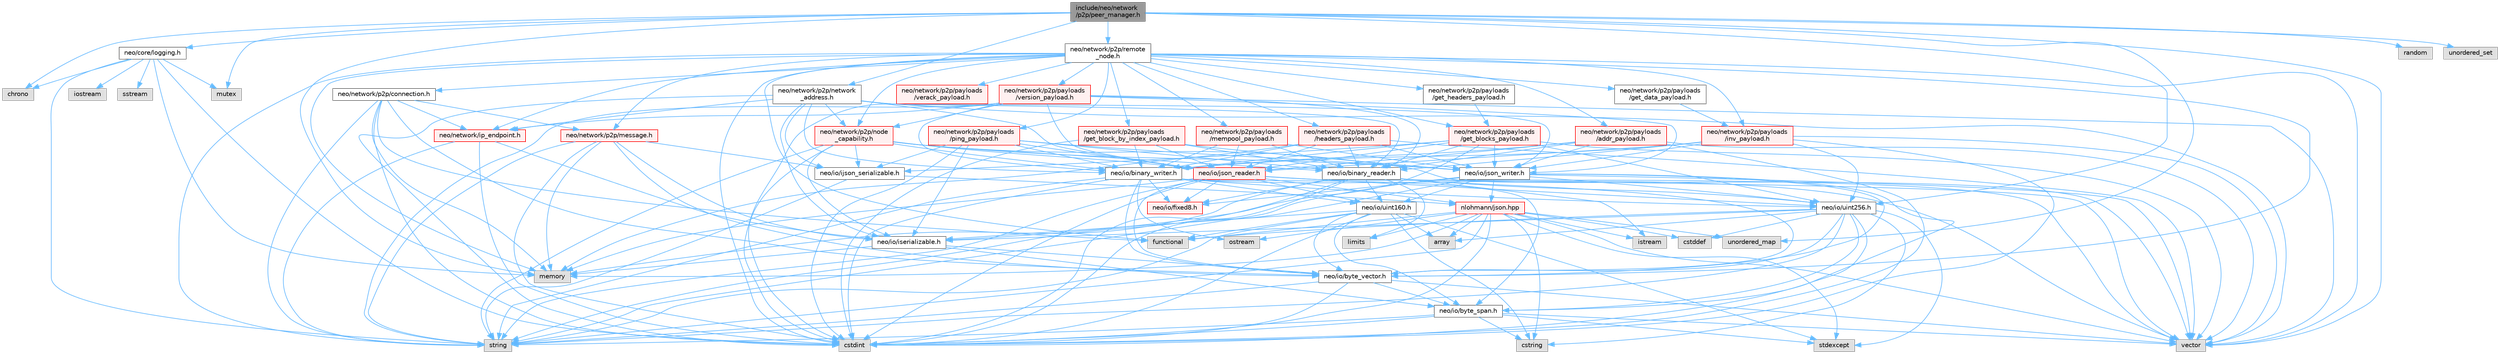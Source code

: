 digraph "include/neo/network/p2p/peer_manager.h"
{
 // LATEX_PDF_SIZE
  bgcolor="transparent";
  edge [fontname=Helvetica,fontsize=10,labelfontname=Helvetica,labelfontsize=10];
  node [fontname=Helvetica,fontsize=10,shape=box,height=0.2,width=0.4];
  Node1 [id="Node000001",label="include/neo/network\l/p2p/peer_manager.h",height=0.2,width=0.4,color="gray40", fillcolor="grey60", style="filled", fontcolor="black",tooltip=" "];
  Node1 -> Node2 [id="edge1_Node000001_Node000002",color="steelblue1",style="solid",tooltip=" "];
  Node2 [id="Node000002",label="neo/core/logging.h",height=0.2,width=0.4,color="grey40", fillcolor="white", style="filled",URL="$core_2logging_8h.html",tooltip=" "];
  Node2 -> Node3 [id="edge2_Node000002_Node000003",color="steelblue1",style="solid",tooltip=" "];
  Node3 [id="Node000003",label="chrono",height=0.2,width=0.4,color="grey60", fillcolor="#E0E0E0", style="filled",tooltip=" "];
  Node2 -> Node4 [id="edge3_Node000002_Node000004",color="steelblue1",style="solid",tooltip=" "];
  Node4 [id="Node000004",label="cstdint",height=0.2,width=0.4,color="grey60", fillcolor="#E0E0E0", style="filled",tooltip=" "];
  Node2 -> Node5 [id="edge4_Node000002_Node000005",color="steelblue1",style="solid",tooltip=" "];
  Node5 [id="Node000005",label="memory",height=0.2,width=0.4,color="grey60", fillcolor="#E0E0E0", style="filled",tooltip=" "];
  Node2 -> Node6 [id="edge5_Node000002_Node000006",color="steelblue1",style="solid",tooltip=" "];
  Node6 [id="Node000006",label="sstream",height=0.2,width=0.4,color="grey60", fillcolor="#E0E0E0", style="filled",tooltip=" "];
  Node2 -> Node7 [id="edge6_Node000002_Node000007",color="steelblue1",style="solid",tooltip=" "];
  Node7 [id="Node000007",label="string",height=0.2,width=0.4,color="grey60", fillcolor="#E0E0E0", style="filled",tooltip=" "];
  Node2 -> Node8 [id="edge7_Node000002_Node000008",color="steelblue1",style="solid",tooltip=" "];
  Node8 [id="Node000008",label="iostream",height=0.2,width=0.4,color="grey60", fillcolor="#E0E0E0", style="filled",tooltip=" "];
  Node2 -> Node9 [id="edge8_Node000002_Node000009",color="steelblue1",style="solid",tooltip=" "];
  Node9 [id="Node000009",label="mutex",height=0.2,width=0.4,color="grey60", fillcolor="#E0E0E0", style="filled",tooltip=" "];
  Node1 -> Node10 [id="edge9_Node000001_Node000010",color="steelblue1",style="solid",tooltip=" "];
  Node10 [id="Node000010",label="neo/io/uint256.h",height=0.2,width=0.4,color="grey40", fillcolor="white", style="filled",URL="$uint256_8h.html",tooltip=" "];
  Node10 -> Node11 [id="edge10_Node000010_Node000011",color="steelblue1",style="solid",tooltip=" "];
  Node11 [id="Node000011",label="neo/io/byte_span.h",height=0.2,width=0.4,color="grey40", fillcolor="white", style="filled",URL="$io_2byte__span_8h.html",tooltip=" "];
  Node11 -> Node4 [id="edge11_Node000011_Node000004",color="steelblue1",style="solid",tooltip=" "];
  Node11 -> Node12 [id="edge12_Node000011_Node000012",color="steelblue1",style="solid",tooltip=" "];
  Node12 [id="Node000012",label="cstring",height=0.2,width=0.4,color="grey60", fillcolor="#E0E0E0", style="filled",tooltip=" "];
  Node11 -> Node13 [id="edge13_Node000011_Node000013",color="steelblue1",style="solid",tooltip=" "];
  Node13 [id="Node000013",label="stdexcept",height=0.2,width=0.4,color="grey60", fillcolor="#E0E0E0", style="filled",tooltip=" "];
  Node11 -> Node7 [id="edge14_Node000011_Node000007",color="steelblue1",style="solid",tooltip=" "];
  Node11 -> Node14 [id="edge15_Node000011_Node000014",color="steelblue1",style="solid",tooltip=" "];
  Node14 [id="Node000014",label="vector",height=0.2,width=0.4,color="grey60", fillcolor="#E0E0E0", style="filled",tooltip=" "];
  Node10 -> Node15 [id="edge16_Node000010_Node000015",color="steelblue1",style="solid",tooltip=" "];
  Node15 [id="Node000015",label="neo/io/byte_vector.h",height=0.2,width=0.4,color="grey40", fillcolor="white", style="filled",URL="$io_2byte__vector_8h.html",tooltip=" "];
  Node15 -> Node11 [id="edge17_Node000015_Node000011",color="steelblue1",style="solid",tooltip=" "];
  Node15 -> Node4 [id="edge18_Node000015_Node000004",color="steelblue1",style="solid",tooltip=" "];
  Node15 -> Node7 [id="edge19_Node000015_Node000007",color="steelblue1",style="solid",tooltip=" "];
  Node15 -> Node14 [id="edge20_Node000015_Node000014",color="steelblue1",style="solid",tooltip=" "];
  Node10 -> Node16 [id="edge21_Node000010_Node000016",color="steelblue1",style="solid",tooltip=" "];
  Node16 [id="Node000016",label="neo/io/iserializable.h",height=0.2,width=0.4,color="grey40", fillcolor="white", style="filled",URL="$iserializable_8h.html",tooltip=" "];
  Node16 -> Node11 [id="edge22_Node000016_Node000011",color="steelblue1",style="solid",tooltip=" "];
  Node16 -> Node15 [id="edge23_Node000016_Node000015",color="steelblue1",style="solid",tooltip=" "];
  Node16 -> Node5 [id="edge24_Node000016_Node000005",color="steelblue1",style="solid",tooltip=" "];
  Node10 -> Node17 [id="edge25_Node000010_Node000017",color="steelblue1",style="solid",tooltip=" "];
  Node17 [id="Node000017",label="array",height=0.2,width=0.4,color="grey60", fillcolor="#E0E0E0", style="filled",tooltip=" "];
  Node10 -> Node18 [id="edge26_Node000010_Node000018",color="steelblue1",style="solid",tooltip=" "];
  Node18 [id="Node000018",label="cstddef",height=0.2,width=0.4,color="grey60", fillcolor="#E0E0E0", style="filled",tooltip=" "];
  Node10 -> Node4 [id="edge27_Node000010_Node000004",color="steelblue1",style="solid",tooltip=" "];
  Node10 -> Node12 [id="edge28_Node000010_Node000012",color="steelblue1",style="solid",tooltip=" "];
  Node10 -> Node19 [id="edge29_Node000010_Node000019",color="steelblue1",style="solid",tooltip=" "];
  Node19 [id="Node000019",label="functional",height=0.2,width=0.4,color="grey60", fillcolor="#E0E0E0", style="filled",tooltip=" "];
  Node10 -> Node13 [id="edge30_Node000010_Node000013",color="steelblue1",style="solid",tooltip=" "];
  Node10 -> Node7 [id="edge31_Node000010_Node000007",color="steelblue1",style="solid",tooltip=" "];
  Node1 -> Node20 [id="edge32_Node000001_Node000020",color="steelblue1",style="solid",tooltip=" "];
  Node20 [id="Node000020",label="neo/network/p2p/network\l_address.h",height=0.2,width=0.4,color="grey40", fillcolor="white", style="filled",URL="$p2p_2network__address_8h.html",tooltip=" "];
  Node20 -> Node21 [id="edge33_Node000020_Node000021",color="steelblue1",style="solid",tooltip=" "];
  Node21 [id="Node000021",label="neo/io/binary_reader.h",height=0.2,width=0.4,color="grey40", fillcolor="white", style="filled",URL="$binary__reader_8h.html",tooltip=" "];
  Node21 -> Node15 [id="edge34_Node000021_Node000015",color="steelblue1",style="solid",tooltip=" "];
  Node21 -> Node22 [id="edge35_Node000021_Node000022",color="steelblue1",style="solid",tooltip=" "];
  Node22 [id="Node000022",label="neo/io/fixed8.h",height=0.2,width=0.4,color="red", fillcolor="#FFF0F0", style="filled",URL="$io_2fixed8_8h.html",tooltip=" "];
  Node21 -> Node25 [id="edge36_Node000021_Node000025",color="steelblue1",style="solid",tooltip=" "];
  Node25 [id="Node000025",label="neo/io/uint160.h",height=0.2,width=0.4,color="grey40", fillcolor="white", style="filled",URL="$uint160_8h.html",tooltip=" "];
  Node25 -> Node11 [id="edge37_Node000025_Node000011",color="steelblue1",style="solid",tooltip=" "];
  Node25 -> Node15 [id="edge38_Node000025_Node000015",color="steelblue1",style="solid",tooltip=" "];
  Node25 -> Node16 [id="edge39_Node000025_Node000016",color="steelblue1",style="solid",tooltip=" "];
  Node25 -> Node17 [id="edge40_Node000025_Node000017",color="steelblue1",style="solid",tooltip=" "];
  Node25 -> Node4 [id="edge41_Node000025_Node000004",color="steelblue1",style="solid",tooltip=" "];
  Node25 -> Node12 [id="edge42_Node000025_Node000012",color="steelblue1",style="solid",tooltip=" "];
  Node25 -> Node19 [id="edge43_Node000025_Node000019",color="steelblue1",style="solid",tooltip=" "];
  Node25 -> Node13 [id="edge44_Node000025_Node000013",color="steelblue1",style="solid",tooltip=" "];
  Node25 -> Node7 [id="edge45_Node000025_Node000007",color="steelblue1",style="solid",tooltip=" "];
  Node21 -> Node10 [id="edge46_Node000021_Node000010",color="steelblue1",style="solid",tooltip=" "];
  Node21 -> Node4 [id="edge47_Node000021_Node000004",color="steelblue1",style="solid",tooltip=" "];
  Node21 -> Node26 [id="edge48_Node000021_Node000026",color="steelblue1",style="solid",tooltip=" "];
  Node26 [id="Node000026",label="istream",height=0.2,width=0.4,color="grey60", fillcolor="#E0E0E0", style="filled",tooltip=" "];
  Node21 -> Node24 [id="edge49_Node000021_Node000024",color="steelblue1",style="solid",tooltip=" "];
  Node24 [id="Node000024",label="limits",height=0.2,width=0.4,color="grey60", fillcolor="#E0E0E0", style="filled",tooltip=" "];
  Node21 -> Node5 [id="edge50_Node000021_Node000005",color="steelblue1",style="solid",tooltip=" "];
  Node21 -> Node7 [id="edge51_Node000021_Node000007",color="steelblue1",style="solid",tooltip=" "];
  Node21 -> Node14 [id="edge52_Node000021_Node000014",color="steelblue1",style="solid",tooltip=" "];
  Node20 -> Node27 [id="edge53_Node000020_Node000027",color="steelblue1",style="solid",tooltip=" "];
  Node27 [id="Node000027",label="neo/io/binary_writer.h",height=0.2,width=0.4,color="grey40", fillcolor="white", style="filled",URL="$binary__writer_8h.html",tooltip=" "];
  Node27 -> Node11 [id="edge54_Node000027_Node000011",color="steelblue1",style="solid",tooltip=" "];
  Node27 -> Node15 [id="edge55_Node000027_Node000015",color="steelblue1",style="solid",tooltip=" "];
  Node27 -> Node22 [id="edge56_Node000027_Node000022",color="steelblue1",style="solid",tooltip=" "];
  Node27 -> Node25 [id="edge57_Node000027_Node000025",color="steelblue1",style="solid",tooltip=" "];
  Node27 -> Node10 [id="edge58_Node000027_Node000010",color="steelblue1",style="solid",tooltip=" "];
  Node27 -> Node4 [id="edge59_Node000027_Node000004",color="steelblue1",style="solid",tooltip=" "];
  Node27 -> Node28 [id="edge60_Node000027_Node000028",color="steelblue1",style="solid",tooltip=" "];
  Node28 [id="Node000028",label="ostream",height=0.2,width=0.4,color="grey60", fillcolor="#E0E0E0", style="filled",tooltip=" "];
  Node27 -> Node7 [id="edge61_Node000027_Node000007",color="steelblue1",style="solid",tooltip=" "];
  Node27 -> Node14 [id="edge62_Node000027_Node000014",color="steelblue1",style="solid",tooltip=" "];
  Node20 -> Node29 [id="edge63_Node000020_Node000029",color="steelblue1",style="solid",tooltip=" "];
  Node29 [id="Node000029",label="neo/io/ijson_serializable.h",height=0.2,width=0.4,color="grey40", fillcolor="white", style="filled",URL="$ijson__serializable_8h.html",tooltip=" "];
  Node29 -> Node30 [id="edge64_Node000029_Node000030",color="steelblue1",style="solid",tooltip=" "];
  Node30 [id="Node000030",label="nlohmann/json.hpp",height=0.2,width=0.4,color="red", fillcolor="#FFF0F0", style="filled",URL="$json_8hpp.html",tooltip=" "];
  Node30 -> Node18 [id="edge65_Node000030_Node000018",color="steelblue1",style="solid",tooltip=" "];
  Node30 -> Node19 [id="edge66_Node000030_Node000019",color="steelblue1",style="solid",tooltip=" "];
  Node30 -> Node5 [id="edge67_Node000030_Node000005",color="steelblue1",style="solid",tooltip=" "];
  Node30 -> Node7 [id="edge68_Node000030_Node000007",color="steelblue1",style="solid",tooltip=" "];
  Node30 -> Node14 [id="edge69_Node000030_Node000014",color="steelblue1",style="solid",tooltip=" "];
  Node30 -> Node17 [id="edge70_Node000030_Node000017",color="steelblue1",style="solid",tooltip=" "];
  Node30 -> Node40 [id="edge71_Node000030_Node000040",color="steelblue1",style="solid",tooltip=" "];
  Node40 [id="Node000040",label="unordered_map",height=0.2,width=0.4,color="grey60", fillcolor="#E0E0E0", style="filled",tooltip=" "];
  Node30 -> Node13 [id="edge72_Node000030_Node000013",color="steelblue1",style="solid",tooltip=" "];
  Node30 -> Node4 [id="edge73_Node000030_Node000004",color="steelblue1",style="solid",tooltip=" "];
  Node30 -> Node24 [id="edge74_Node000030_Node000024",color="steelblue1",style="solid",tooltip=" "];
  Node30 -> Node12 [id="edge75_Node000030_Node000012",color="steelblue1",style="solid",tooltip=" "];
  Node30 -> Node26 [id="edge76_Node000030_Node000026",color="steelblue1",style="solid",tooltip=" "];
  Node30 -> Node28 [id="edge77_Node000030_Node000028",color="steelblue1",style="solid",tooltip=" "];
  Node29 -> Node7 [id="edge78_Node000029_Node000007",color="steelblue1",style="solid",tooltip=" "];
  Node20 -> Node16 [id="edge79_Node000020_Node000016",color="steelblue1",style="solid",tooltip=" "];
  Node20 -> Node53 [id="edge80_Node000020_Node000053",color="steelblue1",style="solid",tooltip=" "];
  Node53 [id="Node000053",label="neo/io/json_reader.h",height=0.2,width=0.4,color="red", fillcolor="#FFF0F0", style="filled",URL="$json__reader_8h.html",tooltip=" "];
  Node53 -> Node15 [id="edge81_Node000053_Node000015",color="steelblue1",style="solid",tooltip=" "];
  Node53 -> Node22 [id="edge82_Node000053_Node000022",color="steelblue1",style="solid",tooltip=" "];
  Node53 -> Node25 [id="edge83_Node000053_Node000025",color="steelblue1",style="solid",tooltip=" "];
  Node53 -> Node10 [id="edge84_Node000053_Node000010",color="steelblue1",style="solid",tooltip=" "];
  Node53 -> Node4 [id="edge85_Node000053_Node000004",color="steelblue1",style="solid",tooltip=" "];
  Node53 -> Node5 [id="edge86_Node000053_Node000005",color="steelblue1",style="solid",tooltip=" "];
  Node53 -> Node30 [id="edge87_Node000053_Node000030",color="steelblue1",style="solid",tooltip=" "];
  Node53 -> Node7 [id="edge88_Node000053_Node000007",color="steelblue1",style="solid",tooltip=" "];
  Node53 -> Node14 [id="edge89_Node000053_Node000014",color="steelblue1",style="solid",tooltip=" "];
  Node20 -> Node55 [id="edge90_Node000020_Node000055",color="steelblue1",style="solid",tooltip=" "];
  Node55 [id="Node000055",label="neo/io/json_writer.h",height=0.2,width=0.4,color="grey40", fillcolor="white", style="filled",URL="$json__writer_8h.html",tooltip=" "];
  Node55 -> Node11 [id="edge91_Node000055_Node000011",color="steelblue1",style="solid",tooltip=" "];
  Node55 -> Node15 [id="edge92_Node000055_Node000015",color="steelblue1",style="solid",tooltip=" "];
  Node55 -> Node22 [id="edge93_Node000055_Node000022",color="steelblue1",style="solid",tooltip=" "];
  Node55 -> Node25 [id="edge94_Node000055_Node000025",color="steelblue1",style="solid",tooltip=" "];
  Node55 -> Node10 [id="edge95_Node000055_Node000010",color="steelblue1",style="solid",tooltip=" "];
  Node55 -> Node4 [id="edge96_Node000055_Node000004",color="steelblue1",style="solid",tooltip=" "];
  Node55 -> Node30 [id="edge97_Node000055_Node000030",color="steelblue1",style="solid",tooltip=" "];
  Node55 -> Node7 [id="edge98_Node000055_Node000007",color="steelblue1",style="solid",tooltip=" "];
  Node55 -> Node14 [id="edge99_Node000055_Node000014",color="steelblue1",style="solid",tooltip=" "];
  Node20 -> Node56 [id="edge100_Node000020_Node000056",color="steelblue1",style="solid",tooltip=" "];
  Node56 [id="Node000056",label="neo/network/ip_endpoint.h",height=0.2,width=0.4,color="red", fillcolor="#FFF0F0", style="filled",URL="$ip__endpoint_8h.html",tooltip=" "];
  Node56 -> Node16 [id="edge101_Node000056_Node000016",color="steelblue1",style="solid",tooltip=" "];
  Node56 -> Node4 [id="edge102_Node000056_Node000004",color="steelblue1",style="solid",tooltip=" "];
  Node56 -> Node7 [id="edge103_Node000056_Node000007",color="steelblue1",style="solid",tooltip=" "];
  Node20 -> Node58 [id="edge104_Node000020_Node000058",color="steelblue1",style="solid",tooltip=" "];
  Node58 [id="Node000058",label="neo/network/p2p/node\l_capability.h",height=0.2,width=0.4,color="red", fillcolor="#FFF0F0", style="filled",URL="$node__capability_8h.html",tooltip=" "];
  Node58 -> Node21 [id="edge105_Node000058_Node000021",color="steelblue1",style="solid",tooltip=" "];
  Node58 -> Node27 [id="edge106_Node000058_Node000027",color="steelblue1",style="solid",tooltip=" "];
  Node58 -> Node29 [id="edge107_Node000058_Node000029",color="steelblue1",style="solid",tooltip=" "];
  Node58 -> Node16 [id="edge108_Node000058_Node000016",color="steelblue1",style="solid",tooltip=" "];
  Node58 -> Node53 [id="edge109_Node000058_Node000053",color="steelblue1",style="solid",tooltip=" "];
  Node58 -> Node55 [id="edge110_Node000058_Node000055",color="steelblue1",style="solid",tooltip=" "];
  Node58 -> Node4 [id="edge111_Node000058_Node000004",color="steelblue1",style="solid",tooltip=" "];
  Node58 -> Node7 [id="edge112_Node000058_Node000007",color="steelblue1",style="solid",tooltip=" "];
  Node58 -> Node14 [id="edge113_Node000058_Node000014",color="steelblue1",style="solid",tooltip=" "];
  Node20 -> Node4 [id="edge114_Node000020_Node000004",color="steelblue1",style="solid",tooltip=" "];
  Node20 -> Node14 [id="edge115_Node000020_Node000014",color="steelblue1",style="solid",tooltip=" "];
  Node1 -> Node60 [id="edge116_Node000001_Node000060",color="steelblue1",style="solid",tooltip=" "];
  Node60 [id="Node000060",label="neo/network/p2p/remote\l_node.h",height=0.2,width=0.4,color="grey40", fillcolor="white", style="filled",URL="$remote__node_8h.html",tooltip=" "];
  Node60 -> Node15 [id="edge117_Node000060_Node000015",color="steelblue1",style="solid",tooltip=" "];
  Node60 -> Node56 [id="edge118_Node000060_Node000056",color="steelblue1",style="solid",tooltip=" "];
  Node60 -> Node61 [id="edge119_Node000060_Node000061",color="steelblue1",style="solid",tooltip=" "];
  Node61 [id="Node000061",label="neo/network/p2p/connection.h",height=0.2,width=0.4,color="grey40", fillcolor="white", style="filled",URL="$connection_8h.html",tooltip=" "];
  Node61 -> Node15 [id="edge120_Node000061_Node000015",color="steelblue1",style="solid",tooltip=" "];
  Node61 -> Node56 [id="edge121_Node000061_Node000056",color="steelblue1",style="solid",tooltip=" "];
  Node61 -> Node62 [id="edge122_Node000061_Node000062",color="steelblue1",style="solid",tooltip=" "];
  Node62 [id="Node000062",label="neo/network/p2p/message.h",height=0.2,width=0.4,color="red", fillcolor="#FFF0F0", style="filled",URL="$message_8h.html",tooltip=" "];
  Node62 -> Node15 [id="edge123_Node000062_Node000015",color="steelblue1",style="solid",tooltip=" "];
  Node62 -> Node29 [id="edge124_Node000062_Node000029",color="steelblue1",style="solid",tooltip=" "];
  Node62 -> Node16 [id="edge125_Node000062_Node000016",color="steelblue1",style="solid",tooltip=" "];
  Node62 -> Node4 [id="edge126_Node000062_Node000004",color="steelblue1",style="solid",tooltip=" "];
  Node62 -> Node5 [id="edge127_Node000062_Node000005",color="steelblue1",style="solid",tooltip=" "];
  Node62 -> Node7 [id="edge128_Node000062_Node000007",color="steelblue1",style="solid",tooltip=" "];
  Node61 -> Node4 [id="edge129_Node000061_Node000004",color="steelblue1",style="solid",tooltip=" "];
  Node61 -> Node19 [id="edge130_Node000061_Node000019",color="steelblue1",style="solid",tooltip=" "];
  Node61 -> Node5 [id="edge131_Node000061_Node000005",color="steelblue1",style="solid",tooltip=" "];
  Node61 -> Node7 [id="edge132_Node000061_Node000007",color="steelblue1",style="solid",tooltip=" "];
  Node60 -> Node62 [id="edge133_Node000060_Node000062",color="steelblue1",style="solid",tooltip=" "];
  Node60 -> Node58 [id="edge134_Node000060_Node000058",color="steelblue1",style="solid",tooltip=" "];
  Node60 -> Node65 [id="edge135_Node000060_Node000065",color="steelblue1",style="solid",tooltip=" "];
  Node65 [id="Node000065",label="neo/network/p2p/payloads\l/addr_payload.h",height=0.2,width=0.4,color="red", fillcolor="#FFF0F0", style="filled",URL="$addr__payload_8h.html",tooltip=" "];
  Node65 -> Node21 [id="edge136_Node000065_Node000021",color="steelblue1",style="solid",tooltip=" "];
  Node65 -> Node27 [id="edge137_Node000065_Node000027",color="steelblue1",style="solid",tooltip=" "];
  Node65 -> Node53 [id="edge138_Node000065_Node000053",color="steelblue1",style="solid",tooltip=" "];
  Node65 -> Node55 [id="edge139_Node000065_Node000055",color="steelblue1",style="solid",tooltip=" "];
  Node65 -> Node4 [id="edge140_Node000065_Node000004",color="steelblue1",style="solid",tooltip=" "];
  Node65 -> Node14 [id="edge141_Node000065_Node000014",color="steelblue1",style="solid",tooltip=" "];
  Node60 -> Node68 [id="edge142_Node000060_Node000068",color="steelblue1",style="solid",tooltip=" "];
  Node68 [id="Node000068",label="neo/network/p2p/payloads\l/get_block_by_index_payload.h",height=0.2,width=0.4,color="red", fillcolor="#FFF0F0", style="filled",URL="$get__block__by__index__payload_8h.html",tooltip=" "];
  Node68 -> Node21 [id="edge143_Node000068_Node000021",color="steelblue1",style="solid",tooltip=" "];
  Node68 -> Node27 [id="edge144_Node000068_Node000027",color="steelblue1",style="solid",tooltip=" "];
  Node68 -> Node53 [id="edge145_Node000068_Node000053",color="steelblue1",style="solid",tooltip=" "];
  Node68 -> Node55 [id="edge146_Node000068_Node000055",color="steelblue1",style="solid",tooltip=" "];
  Node68 -> Node4 [id="edge147_Node000068_Node000004",color="steelblue1",style="solid",tooltip=" "];
  Node60 -> Node69 [id="edge148_Node000060_Node000069",color="steelblue1",style="solid",tooltip=" "];
  Node69 [id="Node000069",label="neo/network/p2p/payloads\l/get_blocks_payload.h",height=0.2,width=0.4,color="red", fillcolor="#FFF0F0", style="filled",URL="$get__blocks__payload_8h.html",tooltip=" "];
  Node69 -> Node21 [id="edge149_Node000069_Node000021",color="steelblue1",style="solid",tooltip=" "];
  Node69 -> Node27 [id="edge150_Node000069_Node000027",color="steelblue1",style="solid",tooltip=" "];
  Node69 -> Node29 [id="edge151_Node000069_Node000029",color="steelblue1",style="solid",tooltip=" "];
  Node69 -> Node16 [id="edge152_Node000069_Node000016",color="steelblue1",style="solid",tooltip=" "];
  Node69 -> Node53 [id="edge153_Node000069_Node000053",color="steelblue1",style="solid",tooltip=" "];
  Node69 -> Node55 [id="edge154_Node000069_Node000055",color="steelblue1",style="solid",tooltip=" "];
  Node69 -> Node10 [id="edge155_Node000069_Node000010",color="steelblue1",style="solid",tooltip=" "];
  Node69 -> Node14 [id="edge156_Node000069_Node000014",color="steelblue1",style="solid",tooltip=" "];
  Node60 -> Node70 [id="edge157_Node000060_Node000070",color="steelblue1",style="solid",tooltip=" "];
  Node70 [id="Node000070",label="neo/network/p2p/payloads\l/get_data_payload.h",height=0.2,width=0.4,color="grey40", fillcolor="white", style="filled",URL="$get__data__payload_8h.html",tooltip=" "];
  Node70 -> Node71 [id="edge158_Node000070_Node000071",color="steelblue1",style="solid",tooltip=" "];
  Node71 [id="Node000071",label="neo/network/p2p/payloads\l/inv_payload.h",height=0.2,width=0.4,color="red", fillcolor="#FFF0F0", style="filled",URL="$inv__payload_8h.html",tooltip=" "];
  Node71 -> Node21 [id="edge159_Node000071_Node000021",color="steelblue1",style="solid",tooltip=" "];
  Node71 -> Node27 [id="edge160_Node000071_Node000027",color="steelblue1",style="solid",tooltip=" "];
  Node71 -> Node53 [id="edge161_Node000071_Node000053",color="steelblue1",style="solid",tooltip=" "];
  Node71 -> Node55 [id="edge162_Node000071_Node000055",color="steelblue1",style="solid",tooltip=" "];
  Node71 -> Node10 [id="edge163_Node000071_Node000010",color="steelblue1",style="solid",tooltip=" "];
  Node71 -> Node4 [id="edge164_Node000071_Node000004",color="steelblue1",style="solid",tooltip=" "];
  Node71 -> Node14 [id="edge165_Node000071_Node000014",color="steelblue1",style="solid",tooltip=" "];
  Node60 -> Node74 [id="edge166_Node000060_Node000074",color="steelblue1",style="solid",tooltip=" "];
  Node74 [id="Node000074",label="neo/network/p2p/payloads\l/get_headers_payload.h",height=0.2,width=0.4,color="grey40", fillcolor="white", style="filled",URL="$get__headers__payload_8h.html",tooltip=" "];
  Node74 -> Node69 [id="edge167_Node000074_Node000069",color="steelblue1",style="solid",tooltip=" "];
  Node60 -> Node75 [id="edge168_Node000060_Node000075",color="steelblue1",style="solid",tooltip=" "];
  Node75 [id="Node000075",label="neo/network/p2p/payloads\l/headers_payload.h",height=0.2,width=0.4,color="red", fillcolor="#FFF0F0", style="filled",URL="$headers__payload_8h.html",tooltip=" "];
  Node75 -> Node21 [id="edge169_Node000075_Node000021",color="steelblue1",style="solid",tooltip=" "];
  Node75 -> Node27 [id="edge170_Node000075_Node000027",color="steelblue1",style="solid",tooltip=" "];
  Node75 -> Node53 [id="edge171_Node000075_Node000053",color="steelblue1",style="solid",tooltip=" "];
  Node75 -> Node55 [id="edge172_Node000075_Node000055",color="steelblue1",style="solid",tooltip=" "];
  Node75 -> Node5 [id="edge173_Node000075_Node000005",color="steelblue1",style="solid",tooltip=" "];
  Node75 -> Node14 [id="edge174_Node000075_Node000014",color="steelblue1",style="solid",tooltip=" "];
  Node60 -> Node71 [id="edge175_Node000060_Node000071",color="steelblue1",style="solid",tooltip=" "];
  Node60 -> Node78 [id="edge176_Node000060_Node000078",color="steelblue1",style="solid",tooltip=" "];
  Node78 [id="Node000078",label="neo/network/p2p/payloads\l/mempool_payload.h",height=0.2,width=0.4,color="red", fillcolor="#FFF0F0", style="filled",URL="$mempool__payload_8h.html",tooltip=" "];
  Node78 -> Node21 [id="edge177_Node000078_Node000021",color="steelblue1",style="solid",tooltip=" "];
  Node78 -> Node27 [id="edge178_Node000078_Node000027",color="steelblue1",style="solid",tooltip=" "];
  Node78 -> Node53 [id="edge179_Node000078_Node000053",color="steelblue1",style="solid",tooltip=" "];
  Node78 -> Node55 [id="edge180_Node000078_Node000055",color="steelblue1",style="solid",tooltip=" "];
  Node60 -> Node79 [id="edge181_Node000060_Node000079",color="steelblue1",style="solid",tooltip=" "];
  Node79 [id="Node000079",label="neo/network/p2p/payloads\l/ping_payload.h",height=0.2,width=0.4,color="red", fillcolor="#FFF0F0", style="filled",URL="$ping__payload_8h.html",tooltip=" "];
  Node79 -> Node21 [id="edge182_Node000079_Node000021",color="steelblue1",style="solid",tooltip=" "];
  Node79 -> Node27 [id="edge183_Node000079_Node000027",color="steelblue1",style="solid",tooltip=" "];
  Node79 -> Node29 [id="edge184_Node000079_Node000029",color="steelblue1",style="solid",tooltip=" "];
  Node79 -> Node16 [id="edge185_Node000079_Node000016",color="steelblue1",style="solid",tooltip=" "];
  Node79 -> Node53 [id="edge186_Node000079_Node000053",color="steelblue1",style="solid",tooltip=" "];
  Node79 -> Node55 [id="edge187_Node000079_Node000055",color="steelblue1",style="solid",tooltip=" "];
  Node79 -> Node4 [id="edge188_Node000079_Node000004",color="steelblue1",style="solid",tooltip=" "];
  Node60 -> Node80 [id="edge189_Node000060_Node000080",color="steelblue1",style="solid",tooltip=" "];
  Node80 [id="Node000080",label="neo/network/p2p/payloads\l/verack_payload.h",height=0.2,width=0.4,color="red", fillcolor="#FFF0F0", style="filled",URL="$verack__payload_8h.html",tooltip=" "];
  Node60 -> Node81 [id="edge190_Node000060_Node000081",color="steelblue1",style="solid",tooltip=" "];
  Node81 [id="Node000081",label="neo/network/p2p/payloads\l/version_payload.h",height=0.2,width=0.4,color="red", fillcolor="#FFF0F0", style="filled",URL="$version__payload_8h.html",tooltip=" "];
  Node81 -> Node21 [id="edge191_Node000081_Node000021",color="steelblue1",style="solid",tooltip=" "];
  Node81 -> Node27 [id="edge192_Node000081_Node000027",color="steelblue1",style="solid",tooltip=" "];
  Node81 -> Node53 [id="edge193_Node000081_Node000053",color="steelblue1",style="solid",tooltip=" "];
  Node81 -> Node55 [id="edge194_Node000081_Node000055",color="steelblue1",style="solid",tooltip=" "];
  Node81 -> Node56 [id="edge195_Node000081_Node000056",color="steelblue1",style="solid",tooltip=" "];
  Node81 -> Node58 [id="edge196_Node000081_Node000058",color="steelblue1",style="solid",tooltip=" "];
  Node81 -> Node4 [id="edge197_Node000081_Node000004",color="steelblue1",style="solid",tooltip=" "];
  Node81 -> Node7 [id="edge198_Node000081_Node000007",color="steelblue1",style="solid",tooltip=" "];
  Node81 -> Node14 [id="edge199_Node000081_Node000014",color="steelblue1",style="solid",tooltip=" "];
  Node60 -> Node4 [id="edge200_Node000060_Node000004",color="steelblue1",style="solid",tooltip=" "];
  Node60 -> Node19 [id="edge201_Node000060_Node000019",color="steelblue1",style="solid",tooltip=" "];
  Node60 -> Node5 [id="edge202_Node000060_Node000005",color="steelblue1",style="solid",tooltip=" "];
  Node60 -> Node7 [id="edge203_Node000060_Node000007",color="steelblue1",style="solid",tooltip=" "];
  Node60 -> Node14 [id="edge204_Node000060_Node000014",color="steelblue1",style="solid",tooltip=" "];
  Node1 -> Node3 [id="edge205_Node000001_Node000003",color="steelblue1",style="solid",tooltip=" "];
  Node1 -> Node5 [id="edge206_Node000001_Node000005",color="steelblue1",style="solid",tooltip=" "];
  Node1 -> Node9 [id="edge207_Node000001_Node000009",color="steelblue1",style="solid",tooltip=" "];
  Node1 -> Node82 [id="edge208_Node000001_Node000082",color="steelblue1",style="solid",tooltip=" "];
  Node82 [id="Node000082",label="random",height=0.2,width=0.4,color="grey60", fillcolor="#E0E0E0", style="filled",tooltip=" "];
  Node1 -> Node40 [id="edge209_Node000001_Node000040",color="steelblue1",style="solid",tooltip=" "];
  Node1 -> Node83 [id="edge210_Node000001_Node000083",color="steelblue1",style="solid",tooltip=" "];
  Node83 [id="Node000083",label="unordered_set",height=0.2,width=0.4,color="grey60", fillcolor="#E0E0E0", style="filled",tooltip=" "];
  Node1 -> Node14 [id="edge211_Node000001_Node000014",color="steelblue1",style="solid",tooltip=" "];
}
